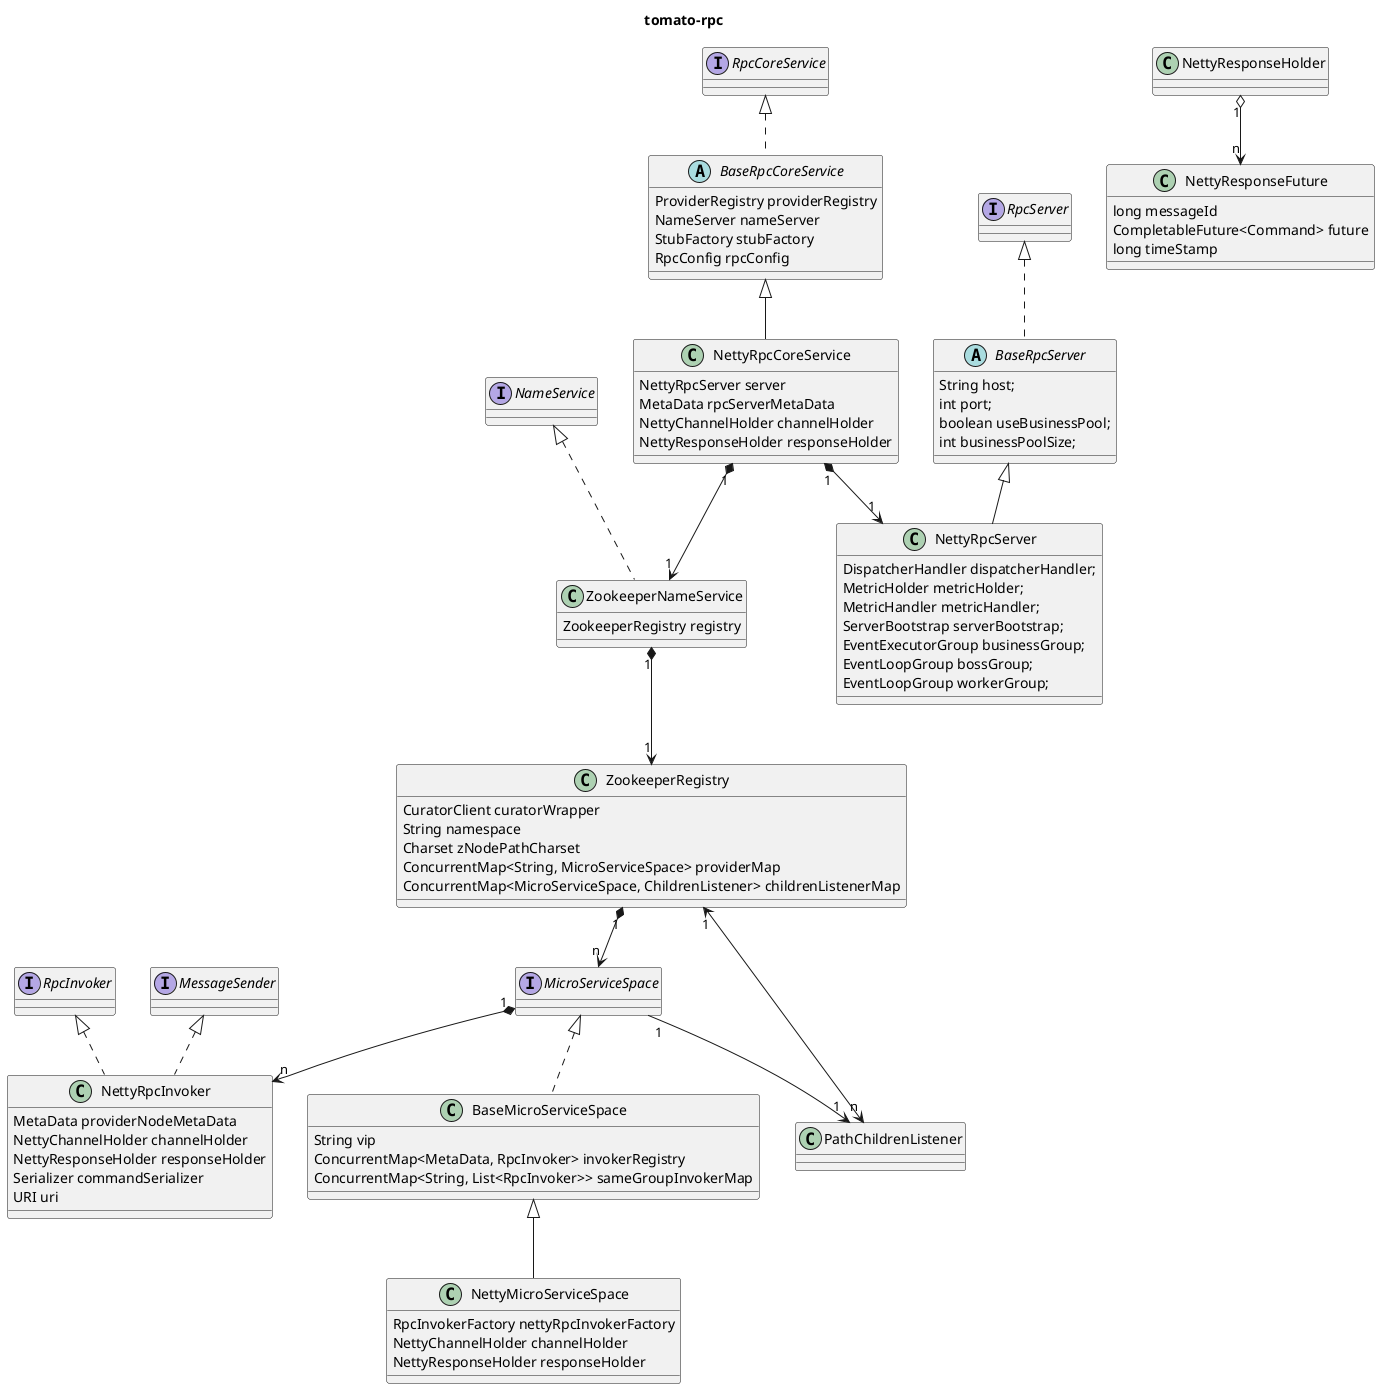 @startuml

title tomato-rpc

class ZookeeperNameService implements NameService {
    ZookeeperRegistry registry
}

class ZookeeperRegistry {
    CuratorClient curatorWrapper
    String namespace
    Charset zNodePathCharset
    ConcurrentMap<String, MicroServiceSpace> providerMap
    ConcurrentMap<MicroServiceSpace, ChildrenListener> childrenListenerMap
}

abstract class BaseRpcServer implements RpcServer {
    String host;
    int port;
    boolean useBusinessPool;
    int businessPoolSize;
}

class NettyRpcServer extends BaseRpcServer {
    DispatcherHandler dispatcherHandler;
    MetricHolder metricHolder;
    MetricHandler metricHandler;
    ServerBootstrap serverBootstrap;
    EventExecutorGroup businessGroup;
    EventLoopGroup bossGroup;
    EventLoopGroup workerGroup;
}


abstract class BaseRpcCoreService implements RpcCoreService {
    ProviderRegistry providerRegistry
    NameServer nameServer
    StubFactory stubFactory
    RpcConfig rpcConfig
}

class NettyRpcCoreService extends BaseRpcCoreService {
    NettyRpcServer server
    MetaData rpcServerMetaData
    NettyChannelHolder channelHolder
    NettyResponseHolder responseHolder
}

class BaseMicroServiceSpace implements MicroServiceSpace {
    String vip
    ConcurrentMap<MetaData, RpcInvoker> invokerRegistry
    ConcurrentMap<String, List<RpcInvoker>> sameGroupInvokerMap
}

class NettyMicroServiceSpace extends BaseMicroServiceSpace {
    RpcInvokerFactory nettyRpcInvokerFactory
    NettyChannelHolder channelHolder
    NettyResponseHolder responseHolder
}

class NettyRpcInvoker implements RpcInvoker, MessageSender {
    MetaData providerNodeMetaData
    NettyChannelHolder channelHolder
    NettyResponseHolder responseHolder
    Serializer commandSerializer
    URI uri
}

class NettyResponseFuture {
    long messageId
    CompletableFuture<Command> future
    long timeStamp
}

NettyRpcCoreService "1" *--> "1" ZookeeperNameService
ZookeeperNameService "1"*--> "1" ZookeeperRegistry
ZookeeperRegistry "1" *--> "n" MicroServiceSpace
ZookeeperRegistry "1" <--> "n" PathChildrenListener
MicroServiceSpace "1" --> "1" PathChildrenListener
MicroServiceSpace "1" *--> "n" NettyRpcInvoker
NettyResponseHolder "1" o--> "n" NettyResponseFuture
NettyRpcCoreService "1" *--> "1" NettyRpcServer

@enduml